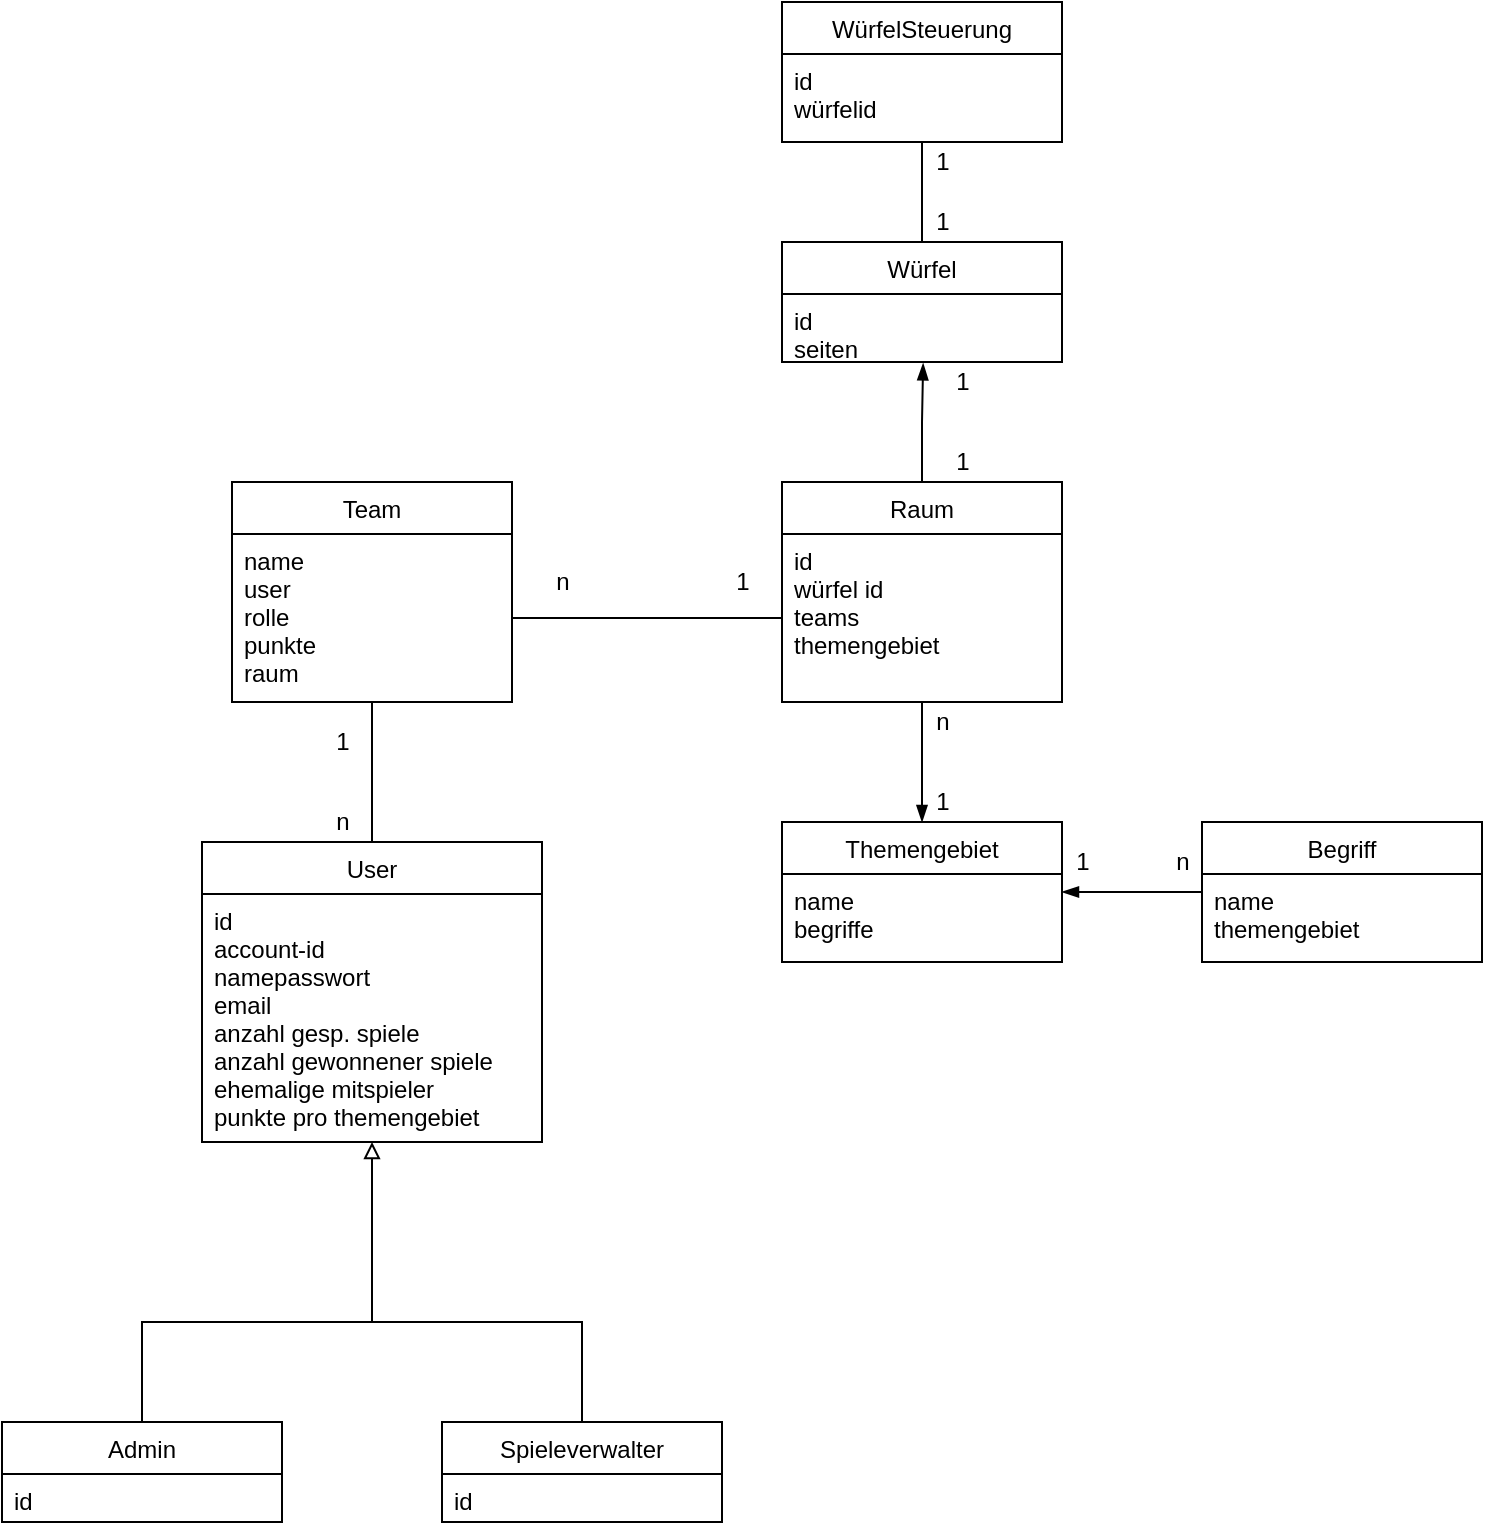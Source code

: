 <mxfile version="14.4.8"><diagram id="C5RBs43oDa-KdzZeNtuy" name="Page-1"><mxGraphModel dx="1422" dy="1163" grid="0" gridSize="10" guides="1" tooltips="1" connect="1" arrows="1" fold="1" page="0" pageScale="1" pageWidth="827" pageHeight="1169" math="0" shadow="0"><root><mxCell id="WIyWlLk6GJQsqaUBKTNV-0"/><mxCell id="WIyWlLk6GJQsqaUBKTNV-1" parent="WIyWlLk6GJQsqaUBKTNV-0"/><mxCell id="mKAIcvCfkdqER0AQD8_Q-0" value="Team" style="swimlane;fontStyle=0;childLayout=stackLayout;horizontal=1;startSize=26;fillColor=none;horizontalStack=0;resizeParent=1;resizeParentMax=0;resizeLast=0;collapsible=1;marginBottom=0;" parent="WIyWlLk6GJQsqaUBKTNV-1" vertex="1"><mxGeometry x="345" y="220" width="140" height="110" as="geometry"/></mxCell><mxCell id="mKAIcvCfkdqER0AQD8_Q-4" value="name&#xA;user&#xA;rolle&#xA;punkte&#xA;raum&#xA;&#xA;&#xA;" style="text;strokeColor=none;fillColor=none;align=left;verticalAlign=top;spacingLeft=4;spacingRight=4;overflow=hidden;rotatable=0;points=[[0,0.5],[1,0.5]];portConstraint=eastwest;" parent="mKAIcvCfkdqER0AQD8_Q-0" vertex="1"><mxGeometry y="26" width="140" height="84" as="geometry"/></mxCell><mxCell id="mLK_F9L_pUTkeHel47rG-6" style="edgeStyle=orthogonalEdgeStyle;rounded=0;orthogonalLoop=1;jettySize=auto;html=1;entryX=0.5;entryY=1;entryDx=0;entryDy=0;entryPerimeter=0;endArrow=none;endFill=0;" edge="1" parent="WIyWlLk6GJQsqaUBKTNV-1" source="mKAIcvCfkdqER0AQD8_Q-5" target="mKAIcvCfkdqER0AQD8_Q-4"><mxGeometry relative="1" as="geometry"><mxPoint x="415" y="340" as="targetPoint"/></mxGeometry></mxCell><mxCell id="mLK_F9L_pUTkeHel47rG-8" style="edgeStyle=orthogonalEdgeStyle;rounded=0;orthogonalLoop=1;jettySize=auto;html=1;endArrow=none;endFill=0;startArrow=block;startFill=0;" edge="1" parent="WIyWlLk6GJQsqaUBKTNV-1" source="mKAIcvCfkdqER0AQD8_Q-5"><mxGeometry relative="1" as="geometry"><mxPoint x="415" y="640" as="targetPoint"/></mxGeometry></mxCell><mxCell id="mKAIcvCfkdqER0AQD8_Q-5" value="User" style="swimlane;fontStyle=0;childLayout=stackLayout;horizontal=1;startSize=26;fillColor=none;horizontalStack=0;resizeParent=1;resizeParentMax=0;resizeLast=0;collapsible=1;marginBottom=0;" parent="WIyWlLk6GJQsqaUBKTNV-1" vertex="1"><mxGeometry x="330" y="400" width="170" height="150" as="geometry"/></mxCell><mxCell id="mKAIcvCfkdqER0AQD8_Q-6" value="id&#xA;account-id&#xA;namepasswort&#xA;email&#xA;anzahl gesp. spiele&#xA;anzahl gewonnener spiele&#xA;ehemalige mitspieler&#xA;punkte pro themengebiet&#xA;&#xA;&#xA;&#xA;&#xA;" style="text;strokeColor=none;fillColor=none;align=left;verticalAlign=top;spacingLeft=4;spacingRight=4;overflow=hidden;rotatable=0;points=[[0,0.5],[1,0.5]];portConstraint=eastwest;" parent="mKAIcvCfkdqER0AQD8_Q-5" vertex="1"><mxGeometry y="26" width="170" height="124" as="geometry"/></mxCell><mxCell id="mKAIcvCfkdqER0AQD8_Q-34" style="edgeStyle=orthogonalEdgeStyle;rounded=0;orthogonalLoop=1;jettySize=auto;html=1;endArrow=none;endFill=0;" parent="WIyWlLk6GJQsqaUBKTNV-1" source="mKAIcvCfkdqER0AQD8_Q-7" edge="1"><mxGeometry relative="1" as="geometry"><mxPoint x="420" y="640" as="targetPoint"/><Array as="points"><mxPoint x="300" y="640"/></Array></mxGeometry></mxCell><mxCell id="mKAIcvCfkdqER0AQD8_Q-7" value="Admin" style="swimlane;fontStyle=0;childLayout=stackLayout;horizontal=1;startSize=26;fillColor=none;horizontalStack=0;resizeParent=1;resizeParentMax=0;resizeLast=0;collapsible=1;marginBottom=0;" parent="WIyWlLk6GJQsqaUBKTNV-1" vertex="1"><mxGeometry x="230" y="690" width="140" height="50" as="geometry"/></mxCell><mxCell id="mKAIcvCfkdqER0AQD8_Q-8" value="id" style="text;strokeColor=none;fillColor=none;align=left;verticalAlign=top;spacingLeft=4;spacingRight=4;overflow=hidden;rotatable=0;points=[[0,0.5],[1,0.5]];portConstraint=eastwest;" parent="mKAIcvCfkdqER0AQD8_Q-7" vertex="1"><mxGeometry y="26" width="140" height="24" as="geometry"/></mxCell><mxCell id="mKAIcvCfkdqER0AQD8_Q-36" style="edgeStyle=orthogonalEdgeStyle;rounded=0;orthogonalLoop=1;jettySize=auto;html=1;endArrow=none;endFill=0;exitX=0.5;exitY=0;exitDx=0;exitDy=0;" parent="WIyWlLk6GJQsqaUBKTNV-1" source="mKAIcvCfkdqER0AQD8_Q-9" edge="1"><mxGeometry relative="1" as="geometry"><mxPoint x="420" y="640" as="targetPoint"/><Array as="points"><mxPoint x="520" y="640"/></Array><mxPoint x="600" y="690" as="sourcePoint"/></mxGeometry></mxCell><mxCell id="mKAIcvCfkdqER0AQD8_Q-9" value="Spieleverwalter" style="swimlane;fontStyle=0;childLayout=stackLayout;horizontal=1;startSize=26;fillColor=none;horizontalStack=0;resizeParent=1;resizeParentMax=0;resizeLast=0;collapsible=1;marginBottom=0;" parent="WIyWlLk6GJQsqaUBKTNV-1" vertex="1"><mxGeometry x="450" y="690" width="140" height="50" as="geometry"/></mxCell><mxCell id="mKAIcvCfkdqER0AQD8_Q-10" value="id" style="text;strokeColor=none;fillColor=none;align=left;verticalAlign=top;spacingLeft=4;spacingRight=4;overflow=hidden;rotatable=0;points=[[0,0.5],[1,0.5]];portConstraint=eastwest;" parent="mKAIcvCfkdqER0AQD8_Q-9" vertex="1"><mxGeometry y="26" width="140" height="24" as="geometry"/></mxCell><mxCell id="mKAIcvCfkdqER0AQD8_Q-51" style="edgeStyle=orthogonalEdgeStyle;rounded=0;orthogonalLoop=1;jettySize=auto;html=1;entryX=0.504;entryY=1.02;entryDx=0;entryDy=0;entryPerimeter=0;endArrow=blockThin;endFill=1;" parent="WIyWlLk6GJQsqaUBKTNV-1" source="mKAIcvCfkdqER0AQD8_Q-13" target="mKAIcvCfkdqER0AQD8_Q-20" edge="1"><mxGeometry relative="1" as="geometry"/></mxCell><mxCell id="mKAIcvCfkdqER0AQD8_Q-55" style="edgeStyle=orthogonalEdgeStyle;rounded=0;orthogonalLoop=1;jettySize=auto;html=1;entryX=0.5;entryY=0;entryDx=0;entryDy=0;endArrow=blockThin;endFill=1;" parent="WIyWlLk6GJQsqaUBKTNV-1" source="mKAIcvCfkdqER0AQD8_Q-13" target="mKAIcvCfkdqER0AQD8_Q-15" edge="1"><mxGeometry relative="1" as="geometry"/></mxCell><mxCell id="mKAIcvCfkdqER0AQD8_Q-13" value="Raum" style="swimlane;fontStyle=0;childLayout=stackLayout;horizontal=1;startSize=26;fillColor=none;horizontalStack=0;resizeParent=1;resizeParentMax=0;resizeLast=0;collapsible=1;marginBottom=0;" parent="WIyWlLk6GJQsqaUBKTNV-1" vertex="1"><mxGeometry x="620" y="220" width="140" height="110" as="geometry"/></mxCell><mxCell id="mKAIcvCfkdqER0AQD8_Q-14" value="id&#xA;würfel id&#xA;teams&#xA;themengebiet&#xA;" style="text;strokeColor=none;fillColor=none;align=left;verticalAlign=top;spacingLeft=4;spacingRight=4;overflow=hidden;rotatable=0;points=[[0,0.5],[1,0.5]];portConstraint=eastwest;" parent="mKAIcvCfkdqER0AQD8_Q-13" vertex="1"><mxGeometry y="26" width="140" height="84" as="geometry"/></mxCell><mxCell id="mKAIcvCfkdqER0AQD8_Q-15" value="Themengebiet" style="swimlane;fontStyle=0;childLayout=stackLayout;horizontal=1;startSize=26;fillColor=none;horizontalStack=0;resizeParent=1;resizeParentMax=0;resizeLast=0;collapsible=1;marginBottom=0;" parent="WIyWlLk6GJQsqaUBKTNV-1" vertex="1"><mxGeometry x="620" y="390" width="140" height="70" as="geometry"/></mxCell><mxCell id="mKAIcvCfkdqER0AQD8_Q-16" value="name&#xA;begriffe&#xA;" style="text;strokeColor=none;fillColor=none;align=left;verticalAlign=top;spacingLeft=4;spacingRight=4;overflow=hidden;rotatable=0;points=[[0,0.5],[1,0.5]];portConstraint=eastwest;" parent="mKAIcvCfkdqER0AQD8_Q-15" vertex="1"><mxGeometry y="26" width="140" height="44" as="geometry"/></mxCell><mxCell id="mKAIcvCfkdqER0AQD8_Q-59" style="edgeStyle=orthogonalEdgeStyle;rounded=0;orthogonalLoop=1;jettySize=auto;html=1;entryX=0.5;entryY=1;entryDx=0;entryDy=0;endArrow=none;endFill=0;" parent="WIyWlLk6GJQsqaUBKTNV-1" source="mKAIcvCfkdqER0AQD8_Q-19" target="mKAIcvCfkdqER0AQD8_Q-24" edge="1"><mxGeometry relative="1" as="geometry"/></mxCell><mxCell id="mKAIcvCfkdqER0AQD8_Q-19" value="Würfel" style="swimlane;fontStyle=0;childLayout=stackLayout;horizontal=1;startSize=26;fillColor=none;horizontalStack=0;resizeParent=1;resizeParentMax=0;resizeLast=0;collapsible=1;marginBottom=0;" parent="WIyWlLk6GJQsqaUBKTNV-1" vertex="1"><mxGeometry x="620" y="100" width="140" height="60" as="geometry"/></mxCell><mxCell id="mKAIcvCfkdqER0AQD8_Q-20" value="id&#xA;seiten&#xA;&#xA;" style="text;strokeColor=none;fillColor=none;align=left;verticalAlign=top;spacingLeft=4;spacingRight=4;overflow=hidden;rotatable=0;points=[[0,0.5],[1,0.5]];portConstraint=eastwest;" parent="mKAIcvCfkdqER0AQD8_Q-19" vertex="1"><mxGeometry y="26" width="140" height="34" as="geometry"/></mxCell><mxCell id="mKAIcvCfkdqER0AQD8_Q-46" style="edgeStyle=orthogonalEdgeStyle;rounded=0;orthogonalLoop=1;jettySize=auto;html=1;entryX=1;entryY=0.205;entryDx=0;entryDy=0;entryPerimeter=0;endArrow=blockThin;endFill=1;" parent="WIyWlLk6GJQsqaUBKTNV-1" source="mKAIcvCfkdqER0AQD8_Q-21" target="mKAIcvCfkdqER0AQD8_Q-16" edge="1"><mxGeometry relative="1" as="geometry"/></mxCell><mxCell id="mKAIcvCfkdqER0AQD8_Q-21" value="Begriff" style="swimlane;fontStyle=0;childLayout=stackLayout;horizontal=1;startSize=26;fillColor=none;horizontalStack=0;resizeParent=1;resizeParentMax=0;resizeLast=0;collapsible=1;marginBottom=0;" parent="WIyWlLk6GJQsqaUBKTNV-1" vertex="1"><mxGeometry x="830" y="390" width="140" height="70" as="geometry"/></mxCell><mxCell id="mKAIcvCfkdqER0AQD8_Q-22" value="name&#xA;themengebiet&#xA;" style="text;strokeColor=none;fillColor=none;align=left;verticalAlign=top;spacingLeft=4;spacingRight=4;overflow=hidden;rotatable=0;points=[[0,0.5],[1,0.5]];portConstraint=eastwest;" parent="mKAIcvCfkdqER0AQD8_Q-21" vertex="1"><mxGeometry y="26" width="140" height="44" as="geometry"/></mxCell><mxCell id="mKAIcvCfkdqER0AQD8_Q-24" value="WürfelSteuerung" style="swimlane;fontStyle=0;childLayout=stackLayout;horizontal=1;startSize=26;fillColor=none;horizontalStack=0;resizeParent=1;resizeParentMax=0;resizeLast=0;collapsible=1;marginBottom=0;" parent="WIyWlLk6GJQsqaUBKTNV-1" vertex="1"><mxGeometry x="620" y="-20" width="140" height="70" as="geometry"/></mxCell><mxCell id="mKAIcvCfkdqER0AQD8_Q-25" value="id&#xA;würfelid&#xA;" style="text;strokeColor=none;fillColor=none;align=left;verticalAlign=top;spacingLeft=4;spacingRight=4;overflow=hidden;rotatable=0;points=[[0,0.5],[1,0.5]];portConstraint=eastwest;" parent="mKAIcvCfkdqER0AQD8_Q-24" vertex="1"><mxGeometry y="26" width="140" height="44" as="geometry"/></mxCell><mxCell id="mKAIcvCfkdqER0AQD8_Q-39" value="n" style="text;html=1;align=center;verticalAlign=middle;resizable=0;points=[];autosize=1;" parent="WIyWlLk6GJQsqaUBKTNV-1" vertex="1"><mxGeometry x="390" y="380" width="20" height="20" as="geometry"/></mxCell><mxCell id="mKAIcvCfkdqER0AQD8_Q-48" value="1" style="text;html=1;align=center;verticalAlign=middle;resizable=0;points=[];autosize=1;" parent="WIyWlLk6GJQsqaUBKTNV-1" vertex="1"><mxGeometry x="760" y="400" width="20" height="20" as="geometry"/></mxCell><mxCell id="mKAIcvCfkdqER0AQD8_Q-49" value="n" style="text;html=1;align=center;verticalAlign=middle;resizable=0;points=[];autosize=1;" parent="WIyWlLk6GJQsqaUBKTNV-1" vertex="1"><mxGeometry x="810" y="400" width="20" height="20" as="geometry"/></mxCell><mxCell id="mKAIcvCfkdqER0AQD8_Q-52" value="1" style="text;html=1;align=center;verticalAlign=middle;resizable=0;points=[];autosize=1;" parent="WIyWlLk6GJQsqaUBKTNV-1" vertex="1"><mxGeometry x="700" y="160" width="20" height="20" as="geometry"/></mxCell><mxCell id="mKAIcvCfkdqER0AQD8_Q-53" value="1" style="text;html=1;align=center;verticalAlign=middle;resizable=0;points=[];autosize=1;" parent="WIyWlLk6GJQsqaUBKTNV-1" vertex="1"><mxGeometry x="700" y="200" width="20" height="20" as="geometry"/></mxCell><mxCell id="mKAIcvCfkdqER0AQD8_Q-56" value="1" style="text;html=1;align=center;verticalAlign=middle;resizable=0;points=[];autosize=1;" parent="WIyWlLk6GJQsqaUBKTNV-1" vertex="1"><mxGeometry x="690" y="370" width="20" height="20" as="geometry"/></mxCell><mxCell id="mKAIcvCfkdqER0AQD8_Q-57" value="n" style="text;html=1;align=center;verticalAlign=middle;resizable=0;points=[];autosize=1;" parent="WIyWlLk6GJQsqaUBKTNV-1" vertex="1"><mxGeometry x="690" y="330" width="20" height="20" as="geometry"/></mxCell><mxCell id="mKAIcvCfkdqER0AQD8_Q-60" value="1" style="text;html=1;align=center;verticalAlign=middle;resizable=0;points=[];autosize=1;" parent="WIyWlLk6GJQsqaUBKTNV-1" vertex="1"><mxGeometry x="690" y="50" width="20" height="20" as="geometry"/></mxCell><mxCell id="mKAIcvCfkdqER0AQD8_Q-61" value="1" style="text;html=1;align=center;verticalAlign=middle;resizable=0;points=[];autosize=1;" parent="WIyWlLk6GJQsqaUBKTNV-1" vertex="1"><mxGeometry x="690" y="80" width="20" height="20" as="geometry"/></mxCell><mxCell id="mLK_F9L_pUTkeHel47rG-7" value="1" style="text;html=1;align=center;verticalAlign=middle;resizable=0;points=[];autosize=1;" vertex="1" parent="WIyWlLk6GJQsqaUBKTNV-1"><mxGeometry x="390" y="340" width="20" height="20" as="geometry"/></mxCell><mxCell id="mLK_F9L_pUTkeHel47rG-10" style="edgeStyle=orthogonalEdgeStyle;rounded=0;orthogonalLoop=1;jettySize=auto;html=1;entryX=0;entryY=0.5;entryDx=0;entryDy=0;startArrow=none;startFill=0;endArrow=none;endFill=0;" edge="1" parent="WIyWlLk6GJQsqaUBKTNV-1" source="mKAIcvCfkdqER0AQD8_Q-4" target="mKAIcvCfkdqER0AQD8_Q-14"><mxGeometry relative="1" as="geometry"/></mxCell><mxCell id="mLK_F9L_pUTkeHel47rG-11" value="n" style="text;html=1;align=center;verticalAlign=middle;resizable=0;points=[];autosize=1;" vertex="1" parent="WIyWlLk6GJQsqaUBKTNV-1"><mxGeometry x="500" y="260" width="20" height="20" as="geometry"/></mxCell><mxCell id="mLK_F9L_pUTkeHel47rG-12" value="1" style="text;html=1;align=center;verticalAlign=middle;resizable=0;points=[];autosize=1;" vertex="1" parent="WIyWlLk6GJQsqaUBKTNV-1"><mxGeometry x="590" y="260" width="20" height="20" as="geometry"/></mxCell></root></mxGraphModel></diagram></mxfile>